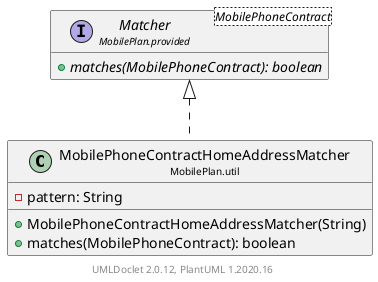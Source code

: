 @startuml
    set namespaceSeparator none
    hide empty fields
    hide empty methods

    class "<size:14>MobilePhoneContractHomeAddressMatcher\n<size:10>MobilePlan.util" as MobilePlan.util.MobilePhoneContractHomeAddressMatcher [[MobilePhoneContractHomeAddressMatcher.html]] {
        -pattern: String
        +MobilePhoneContractHomeAddressMatcher(String)
        +matches(MobilePhoneContract): boolean
    }

    interface "<size:14>Matcher\n<size:10>MobilePlan.provided" as MobilePlan.provided.Matcher<MobilePhoneContract> [[../provided/Matcher.html]] {
        {abstract} +matches(MobilePhoneContract): boolean
    }

    MobilePlan.provided.Matcher <|.. MobilePlan.util.MobilePhoneContractHomeAddressMatcher

    center footer UMLDoclet 2.0.12, PlantUML 1.2020.16
@enduml
